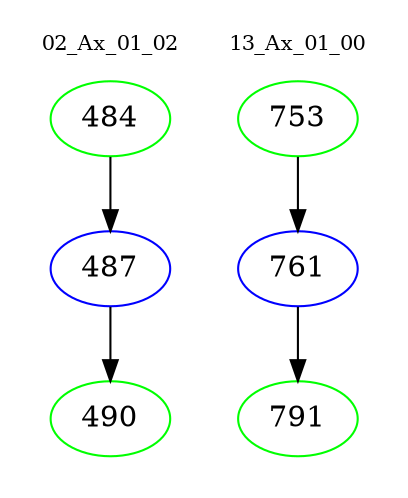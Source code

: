 digraph{
subgraph cluster_0 {
color = white
label = "02_Ax_01_02";
fontsize=10;
T0_484 [label="484", color="green"]
T0_484 -> T0_487 [color="black"]
T0_487 [label="487", color="blue"]
T0_487 -> T0_490 [color="black"]
T0_490 [label="490", color="green"]
}
subgraph cluster_1 {
color = white
label = "13_Ax_01_00";
fontsize=10;
T1_753 [label="753", color="green"]
T1_753 -> T1_761 [color="black"]
T1_761 [label="761", color="blue"]
T1_761 -> T1_791 [color="black"]
T1_791 [label="791", color="green"]
}
}
